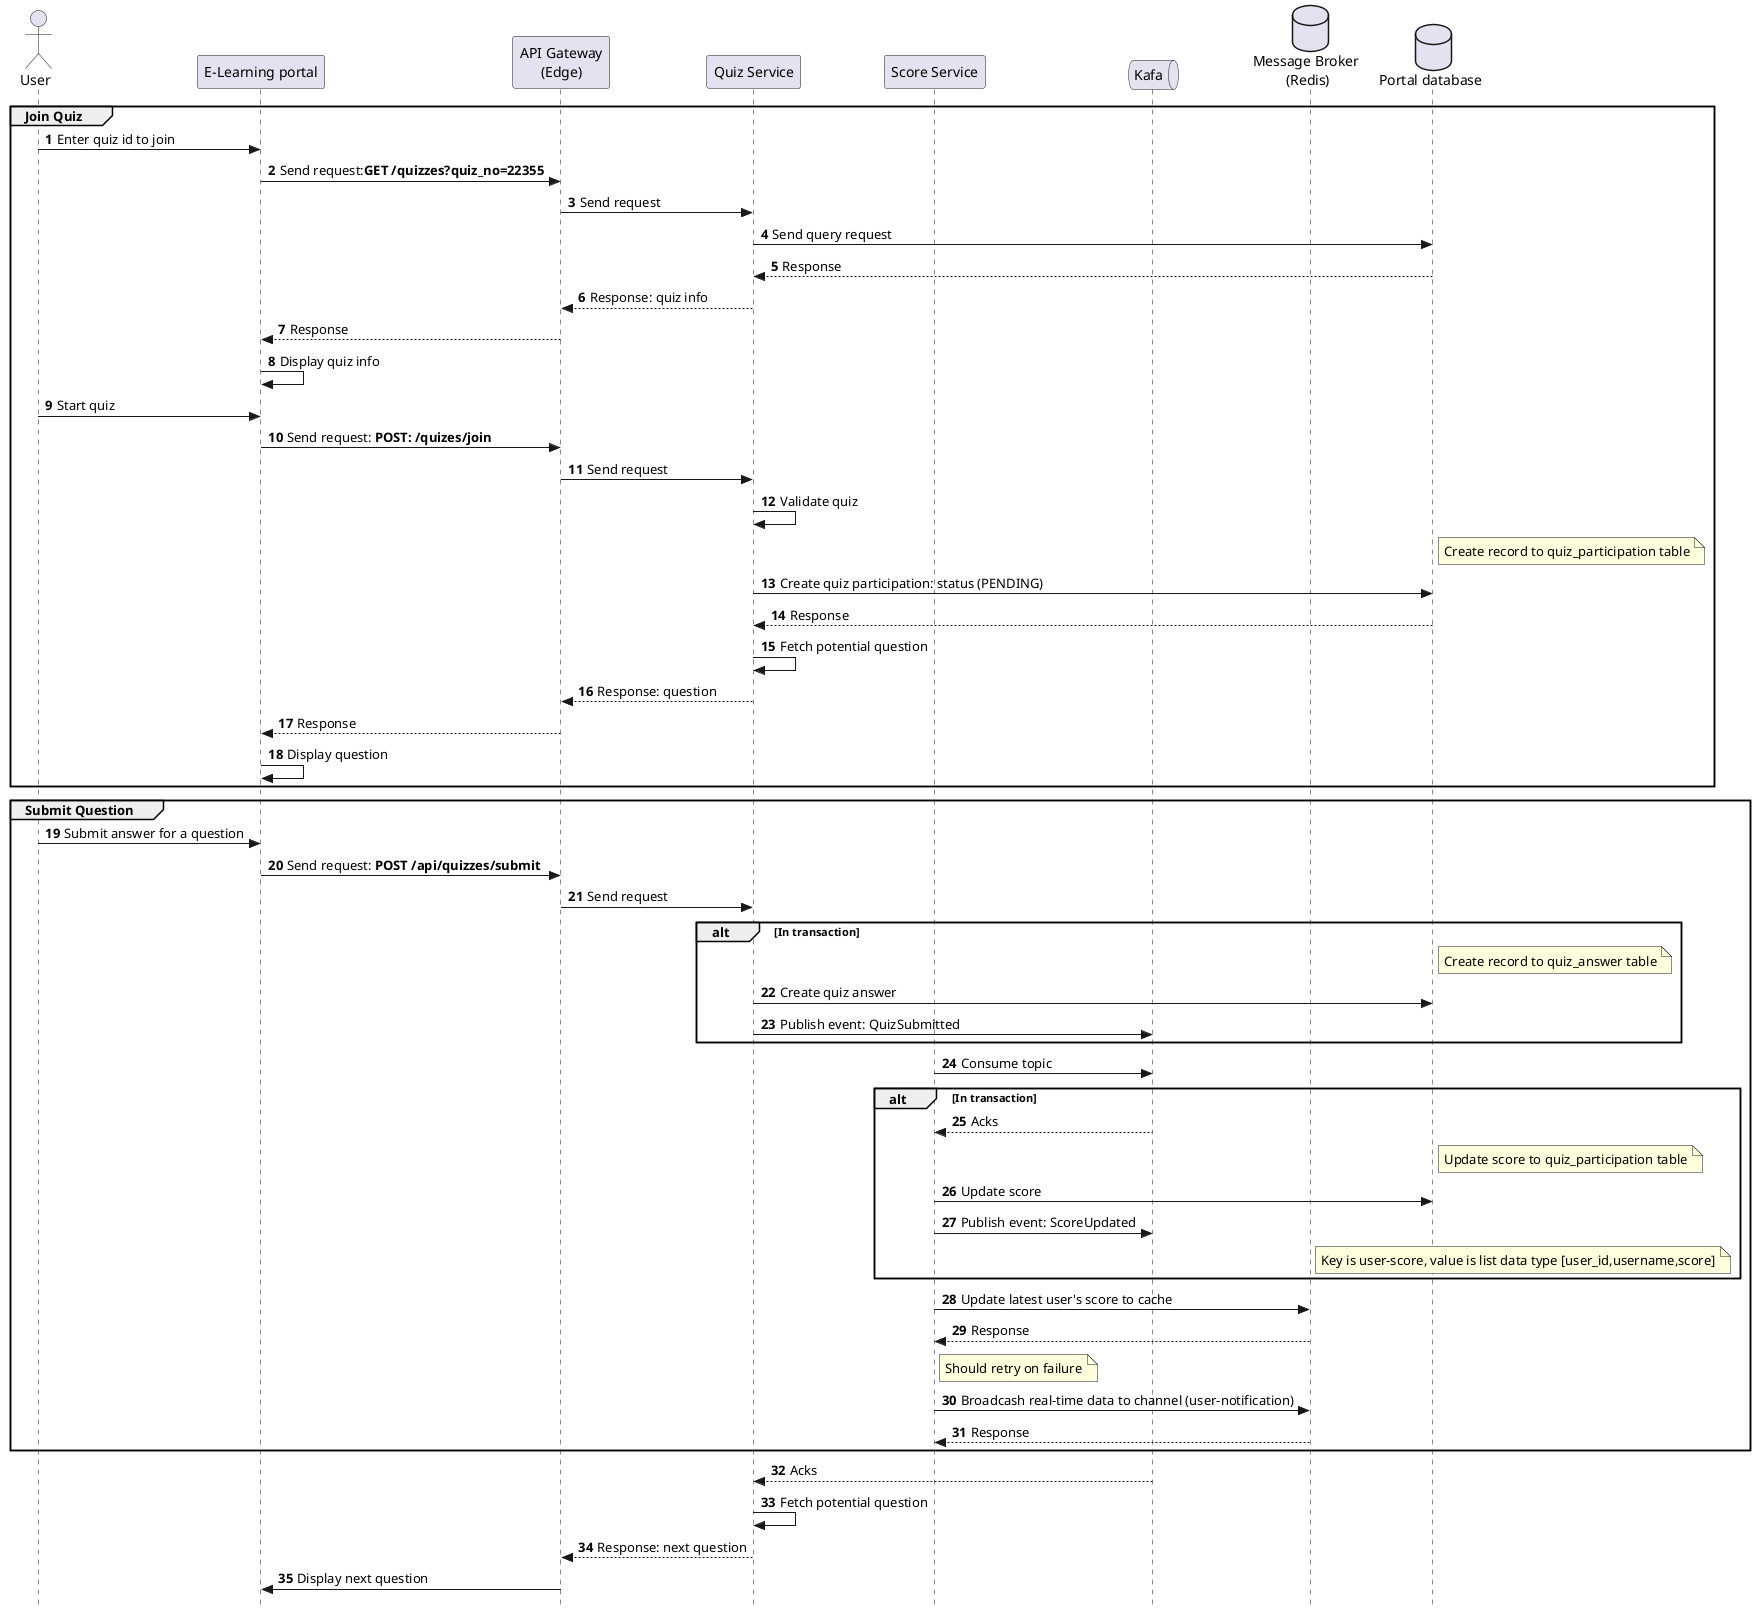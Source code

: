 @startuml
skinparam style strictuml
actor "User" as user
participant "E-Learning portal" as portal
participant "API Gateway\n(Edge)" as edge
participant "Quiz Service" as quiz_svc
participant "Score Service" as score_svc
queue "Kafa" as kafa
database "Message Broker \n(Redis)" as redis
database "Portal database" as portal_db

group Join Quiz
autonumber
user -> portal: Enter quiz id to join
portal -> edge: Send request:<b>GET /quizzes?quiz_no=22355</b>
edge -> quiz_svc: Send request
quiz_svc -> portal_db: Send query request
portal_db --> quiz_svc: Response
quiz_svc --> edge: Response: quiz info
edge --> portal: Response
portal -> portal: Display quiz info
user -> portal: Start quiz
portal -> edge: Send request: <b>POST: /quizes/join</b>
edge ->quiz_svc: Send request
quiz_svc -> quiz_svc: Validate quiz
note right portal_db: Create record to quiz_participation table
quiz_svc -> portal_db: Create quiz participation: status (PENDING)
portal_db --> quiz_svc: Response
quiz_svc -> quiz_svc: Fetch potential question
quiz_svc --> edge: Response: question
edge --> portal: Response
portal -> portal: Display question

end

group Submit Question
user -> portal: Submit answer for a question
portal -> edge: Send request: <b>POST /api/quizzes/submit</b>
edge -> quiz_svc: Send request
alt In transaction
note right portal_db: Create record to quiz_answer table
quiz_svc -> portal_db: Create quiz answer
quiz_svc -> kafa: Publish event: QuizSubmitted
end
score_svc -> kafa: Consume topic
alt In transaction
kafa --> score_svc: Acks
note right portal_db: Update score to quiz_participation table
score_svc -> portal_db: Update score
score_svc -> kafa: Publish event: ScoreUpdated
note right redis: Key is user-score, value is list data type [user_id,username,score]
end
score_svc -> redis: Update latest user's score to cache
redis --> score_svc: Response
note right score_svc: Should retry on failure
score_svc -> redis: Broadcash real-time data to channel (user-notification)
redis --> score_svc: Response
end

kafa --> quiz_svc: Acks
quiz_svc -> quiz_svc: Fetch potential question
quiz_svc --> edge: Response: next question
edge -> portal: Display next question
@enduml